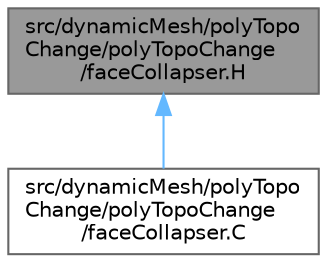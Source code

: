 digraph "src/dynamicMesh/polyTopoChange/polyTopoChange/faceCollapser.H"
{
 // LATEX_PDF_SIZE
  bgcolor="transparent";
  edge [fontname=Helvetica,fontsize=10,labelfontname=Helvetica,labelfontsize=10];
  node [fontname=Helvetica,fontsize=10,shape=box,height=0.2,width=0.4];
  Node1 [id="Node000001",label="src/dynamicMesh/polyTopo\lChange/polyTopoChange\l/faceCollapser.H",height=0.2,width=0.4,color="gray40", fillcolor="grey60", style="filled", fontcolor="black",tooltip=" "];
  Node1 -> Node2 [id="edge1_Node000001_Node000002",dir="back",color="steelblue1",style="solid",tooltip=" "];
  Node2 [id="Node000002",label="src/dynamicMesh/polyTopo\lChange/polyTopoChange\l/faceCollapser.C",height=0.2,width=0.4,color="grey40", fillcolor="white", style="filled",URL="$faceCollapser_8C.html",tooltip=" "];
}
